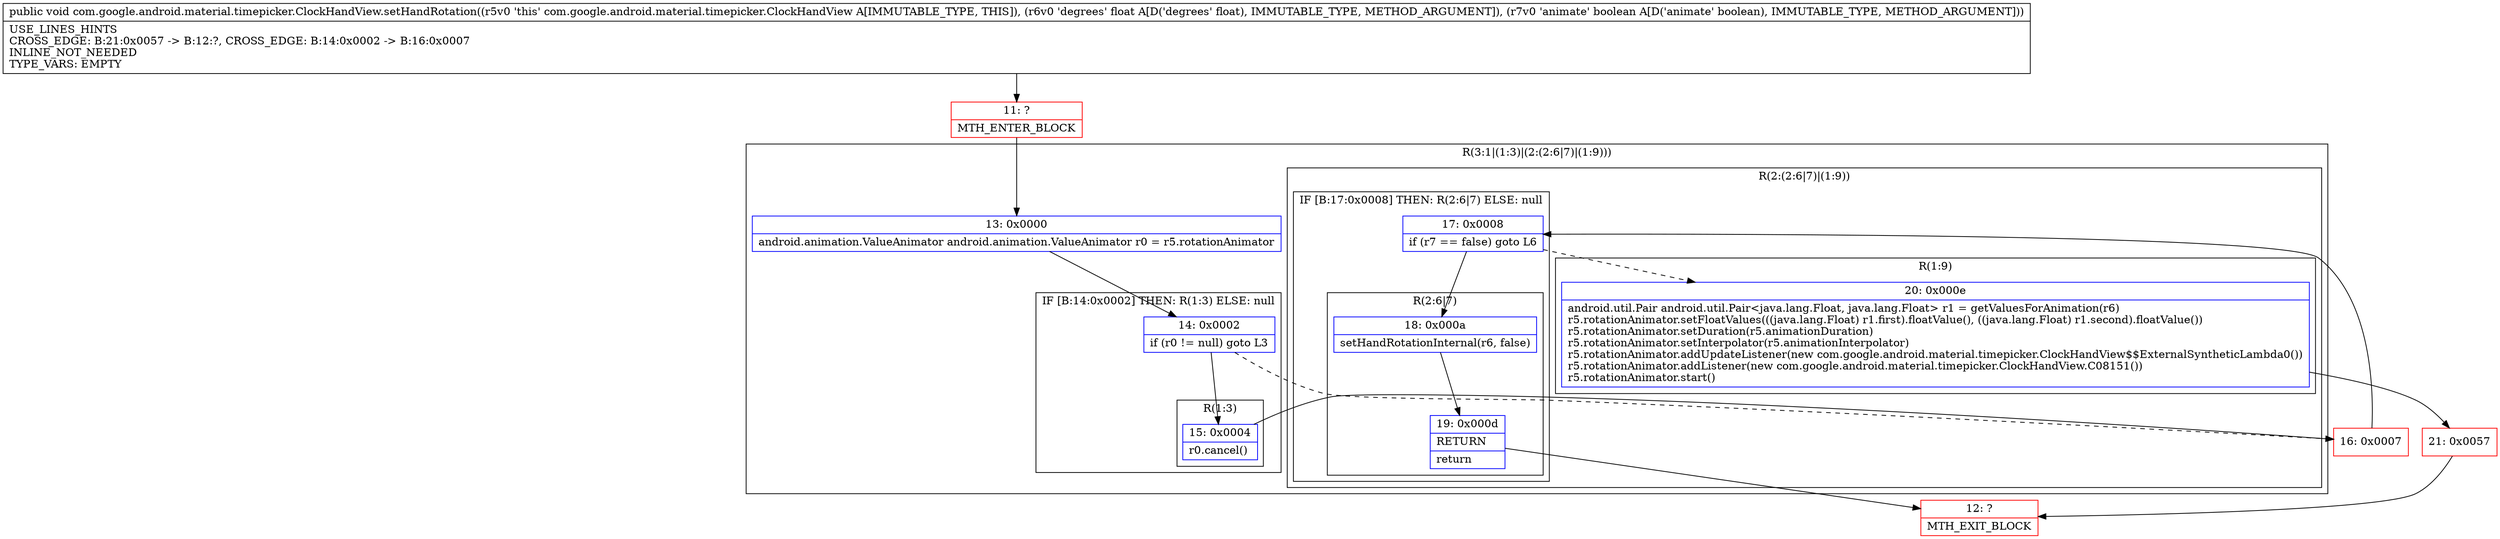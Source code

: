 digraph "CFG forcom.google.android.material.timepicker.ClockHandView.setHandRotation(FZ)V" {
subgraph cluster_Region_510927604 {
label = "R(3:1|(1:3)|(2:(2:6|7)|(1:9)))";
node [shape=record,color=blue];
Node_13 [shape=record,label="{13\:\ 0x0000|android.animation.ValueAnimator android.animation.ValueAnimator r0 = r5.rotationAnimator\l}"];
subgraph cluster_IfRegion_898604718 {
label = "IF [B:14:0x0002] THEN: R(1:3) ELSE: null";
node [shape=record,color=blue];
Node_14 [shape=record,label="{14\:\ 0x0002|if (r0 != null) goto L3\l}"];
subgraph cluster_Region_2066442029 {
label = "R(1:3)";
node [shape=record,color=blue];
Node_15 [shape=record,label="{15\:\ 0x0004|r0.cancel()\l}"];
}
}
subgraph cluster_Region_179311983 {
label = "R(2:(2:6|7)|(1:9))";
node [shape=record,color=blue];
subgraph cluster_IfRegion_1210642242 {
label = "IF [B:17:0x0008] THEN: R(2:6|7) ELSE: null";
node [shape=record,color=blue];
Node_17 [shape=record,label="{17\:\ 0x0008|if (r7 == false) goto L6\l}"];
subgraph cluster_Region_265725330 {
label = "R(2:6|7)";
node [shape=record,color=blue];
Node_18 [shape=record,label="{18\:\ 0x000a|setHandRotationInternal(r6, false)\l}"];
Node_19 [shape=record,label="{19\:\ 0x000d|RETURN\l|return\l}"];
}
}
subgraph cluster_Region_313422402 {
label = "R(1:9)";
node [shape=record,color=blue];
Node_20 [shape=record,label="{20\:\ 0x000e|android.util.Pair android.util.Pair\<java.lang.Float, java.lang.Float\> r1 = getValuesForAnimation(r6)\lr5.rotationAnimator.setFloatValues(((java.lang.Float) r1.first).floatValue(), ((java.lang.Float) r1.second).floatValue())\lr5.rotationAnimator.setDuration(r5.animationDuration)\lr5.rotationAnimator.setInterpolator(r5.animationInterpolator)\lr5.rotationAnimator.addUpdateListener(new com.google.android.material.timepicker.ClockHandView$$ExternalSyntheticLambda0())\lr5.rotationAnimator.addListener(new com.google.android.material.timepicker.ClockHandView.C08151())\lr5.rotationAnimator.start()\l}"];
}
}
}
Node_11 [shape=record,color=red,label="{11\:\ ?|MTH_ENTER_BLOCK\l}"];
Node_16 [shape=record,color=red,label="{16\:\ 0x0007}"];
Node_12 [shape=record,color=red,label="{12\:\ ?|MTH_EXIT_BLOCK\l}"];
Node_21 [shape=record,color=red,label="{21\:\ 0x0057}"];
MethodNode[shape=record,label="{public void com.google.android.material.timepicker.ClockHandView.setHandRotation((r5v0 'this' com.google.android.material.timepicker.ClockHandView A[IMMUTABLE_TYPE, THIS]), (r6v0 'degrees' float A[D('degrees' float), IMMUTABLE_TYPE, METHOD_ARGUMENT]), (r7v0 'animate' boolean A[D('animate' boolean), IMMUTABLE_TYPE, METHOD_ARGUMENT]))  | USE_LINES_HINTS\lCROSS_EDGE: B:21:0x0057 \-\> B:12:?, CROSS_EDGE: B:14:0x0002 \-\> B:16:0x0007\lINLINE_NOT_NEEDED\lTYPE_VARS: EMPTY\l}"];
MethodNode -> Node_11;Node_13 -> Node_14;
Node_14 -> Node_15;
Node_14 -> Node_16[style=dashed];
Node_15 -> Node_16;
Node_17 -> Node_18;
Node_17 -> Node_20[style=dashed];
Node_18 -> Node_19;
Node_19 -> Node_12;
Node_20 -> Node_21;
Node_11 -> Node_13;
Node_16 -> Node_17;
Node_21 -> Node_12;
}

